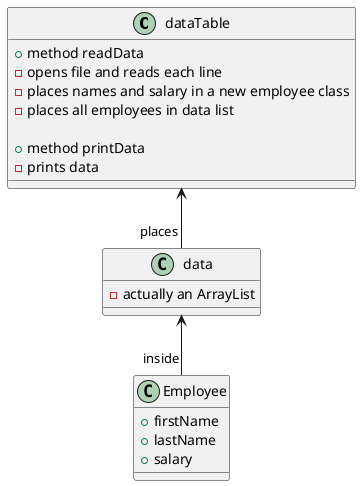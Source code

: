 @startuml
'https://plantuml.com/sequence-diagram


class dataTable{
+method readData
    -opens file and reads each line
    -places names and salary in a new employee class
    -places all employees in data list

+method printData
    -prints data


}

class Employee{
    +firstName
    +lastName
    +salary
}

class data{
    -actually an ArrayList
}

dataTable <--"places" data
data <--"inside" Employee
@enduml